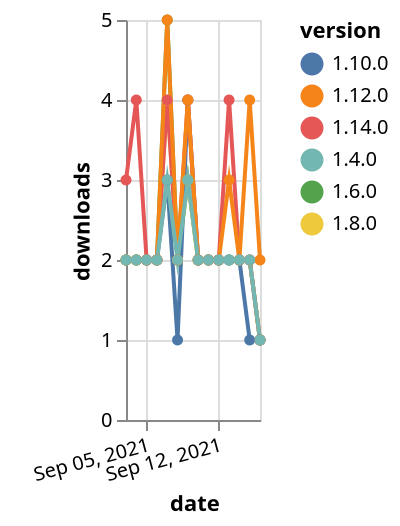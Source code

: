 {"$schema": "https://vega.github.io/schema/vega-lite/v5.json", "description": "A simple bar chart with embedded data.", "data": {"values": [{"date": "2021-09-03", "total": 1717, "delta": 2, "version": "1.6.0"}, {"date": "2021-09-04", "total": 1719, "delta": 2, "version": "1.6.0"}, {"date": "2021-09-05", "total": 1721, "delta": 2, "version": "1.6.0"}, {"date": "2021-09-06", "total": 1723, "delta": 2, "version": "1.6.0"}, {"date": "2021-09-07", "total": 1728, "delta": 5, "version": "1.6.0"}, {"date": "2021-09-08", "total": 1730, "delta": 2, "version": "1.6.0"}, {"date": "2021-09-09", "total": 1733, "delta": 3, "version": "1.6.0"}, {"date": "2021-09-10", "total": 1735, "delta": 2, "version": "1.6.0"}, {"date": "2021-09-11", "total": 1737, "delta": 2, "version": "1.6.0"}, {"date": "2021-09-12", "total": 1739, "delta": 2, "version": "1.6.0"}, {"date": "2021-09-13", "total": 1741, "delta": 2, "version": "1.6.0"}, {"date": "2021-09-14", "total": 1743, "delta": 2, "version": "1.6.0"}, {"date": "2021-09-15", "total": 1745, "delta": 2, "version": "1.6.0"}, {"date": "2021-09-16", "total": 1746, "delta": 1, "version": "1.6.0"}, {"date": "2021-09-03", "total": 1533, "delta": 2, "version": "1.8.0"}, {"date": "2021-09-04", "total": 1535, "delta": 2, "version": "1.8.0"}, {"date": "2021-09-05", "total": 1537, "delta": 2, "version": "1.8.0"}, {"date": "2021-09-06", "total": 1539, "delta": 2, "version": "1.8.0"}, {"date": "2021-09-07", "total": 1543, "delta": 4, "version": "1.8.0"}, {"date": "2021-09-08", "total": 1545, "delta": 2, "version": "1.8.0"}, {"date": "2021-09-09", "total": 1548, "delta": 3, "version": "1.8.0"}, {"date": "2021-09-10", "total": 1550, "delta": 2, "version": "1.8.0"}, {"date": "2021-09-11", "total": 1552, "delta": 2, "version": "1.8.0"}, {"date": "2021-09-12", "total": 1554, "delta": 2, "version": "1.8.0"}, {"date": "2021-09-13", "total": 1556, "delta": 2, "version": "1.8.0"}, {"date": "2021-09-14", "total": 1558, "delta": 2, "version": "1.8.0"}, {"date": "2021-09-15", "total": 1560, "delta": 2, "version": "1.8.0"}, {"date": "2021-09-16", "total": 1561, "delta": 1, "version": "1.8.0"}, {"date": "2021-09-03", "total": 1032, "delta": 2, "version": "1.10.0"}, {"date": "2021-09-04", "total": 1034, "delta": 2, "version": "1.10.0"}, {"date": "2021-09-05", "total": 1036, "delta": 2, "version": "1.10.0"}, {"date": "2021-09-06", "total": 1038, "delta": 2, "version": "1.10.0"}, {"date": "2021-09-07", "total": 1041, "delta": 3, "version": "1.10.0"}, {"date": "2021-09-08", "total": 1042, "delta": 1, "version": "1.10.0"}, {"date": "2021-09-09", "total": 1046, "delta": 4, "version": "1.10.0"}, {"date": "2021-09-10", "total": 1048, "delta": 2, "version": "1.10.0"}, {"date": "2021-09-11", "total": 1050, "delta": 2, "version": "1.10.0"}, {"date": "2021-09-12", "total": 1052, "delta": 2, "version": "1.10.0"}, {"date": "2021-09-13", "total": 1054, "delta": 2, "version": "1.10.0"}, {"date": "2021-09-14", "total": 1056, "delta": 2, "version": "1.10.0"}, {"date": "2021-09-15", "total": 1057, "delta": 1, "version": "1.10.0"}, {"date": "2021-09-16", "total": 1058, "delta": 1, "version": "1.10.0"}, {"date": "2021-09-03", "total": 244, "delta": 3, "version": "1.14.0"}, {"date": "2021-09-04", "total": 248, "delta": 4, "version": "1.14.0"}, {"date": "2021-09-05", "total": 250, "delta": 2, "version": "1.14.0"}, {"date": "2021-09-06", "total": 252, "delta": 2, "version": "1.14.0"}, {"date": "2021-09-07", "total": 256, "delta": 4, "version": "1.14.0"}, {"date": "2021-09-08", "total": 258, "delta": 2, "version": "1.14.0"}, {"date": "2021-09-09", "total": 262, "delta": 4, "version": "1.14.0"}, {"date": "2021-09-10", "total": 264, "delta": 2, "version": "1.14.0"}, {"date": "2021-09-11", "total": 266, "delta": 2, "version": "1.14.0"}, {"date": "2021-09-12", "total": 268, "delta": 2, "version": "1.14.0"}, {"date": "2021-09-13", "total": 272, "delta": 4, "version": "1.14.0"}, {"date": "2021-09-14", "total": 274, "delta": 2, "version": "1.14.0"}, {"date": "2021-09-15", "total": 276, "delta": 2, "version": "1.14.0"}, {"date": "2021-09-16", "total": 277, "delta": 1, "version": "1.14.0"}, {"date": "2021-09-03", "total": 791, "delta": 2, "version": "1.12.0"}, {"date": "2021-09-04", "total": 793, "delta": 2, "version": "1.12.0"}, {"date": "2021-09-05", "total": 795, "delta": 2, "version": "1.12.0"}, {"date": "2021-09-06", "total": 797, "delta": 2, "version": "1.12.0"}, {"date": "2021-09-07", "total": 802, "delta": 5, "version": "1.12.0"}, {"date": "2021-09-08", "total": 804, "delta": 2, "version": "1.12.0"}, {"date": "2021-09-09", "total": 808, "delta": 4, "version": "1.12.0"}, {"date": "2021-09-10", "total": 810, "delta": 2, "version": "1.12.0"}, {"date": "2021-09-11", "total": 812, "delta": 2, "version": "1.12.0"}, {"date": "2021-09-12", "total": 814, "delta": 2, "version": "1.12.0"}, {"date": "2021-09-13", "total": 817, "delta": 3, "version": "1.12.0"}, {"date": "2021-09-14", "total": 819, "delta": 2, "version": "1.12.0"}, {"date": "2021-09-15", "total": 823, "delta": 4, "version": "1.12.0"}, {"date": "2021-09-16", "total": 825, "delta": 2, "version": "1.12.0"}, {"date": "2021-09-03", "total": 2094, "delta": 2, "version": "1.4.0"}, {"date": "2021-09-04", "total": 2096, "delta": 2, "version": "1.4.0"}, {"date": "2021-09-05", "total": 2098, "delta": 2, "version": "1.4.0"}, {"date": "2021-09-06", "total": 2100, "delta": 2, "version": "1.4.0"}, {"date": "2021-09-07", "total": 2103, "delta": 3, "version": "1.4.0"}, {"date": "2021-09-08", "total": 2105, "delta": 2, "version": "1.4.0"}, {"date": "2021-09-09", "total": 2108, "delta": 3, "version": "1.4.0"}, {"date": "2021-09-10", "total": 2110, "delta": 2, "version": "1.4.0"}, {"date": "2021-09-11", "total": 2112, "delta": 2, "version": "1.4.0"}, {"date": "2021-09-12", "total": 2114, "delta": 2, "version": "1.4.0"}, {"date": "2021-09-13", "total": 2116, "delta": 2, "version": "1.4.0"}, {"date": "2021-09-14", "total": 2118, "delta": 2, "version": "1.4.0"}, {"date": "2021-09-15", "total": 2120, "delta": 2, "version": "1.4.0"}, {"date": "2021-09-16", "total": 2121, "delta": 1, "version": "1.4.0"}]}, "width": "container", "mark": {"type": "line", "point": {"filled": true}}, "encoding": {"x": {"field": "date", "type": "temporal", "timeUnit": "yearmonthdate", "title": "date", "axis": {"labelAngle": -15}}, "y": {"field": "delta", "type": "quantitative", "title": "downloads"}, "color": {"field": "version", "type": "nominal"}, "tooltip": {"field": "delta"}}}